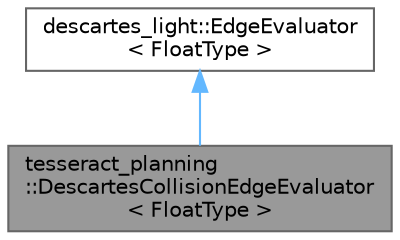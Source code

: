 digraph "tesseract_planning::DescartesCollisionEdgeEvaluator&lt; FloatType &gt;"
{
 // LATEX_PDF_SIZE
  bgcolor="transparent";
  edge [fontname=Helvetica,fontsize=10,labelfontname=Helvetica,labelfontsize=10];
  node [fontname=Helvetica,fontsize=10,shape=box,height=0.2,width=0.4];
  Node1 [label="tesseract_planning\l::DescartesCollisionEdgeEvaluator\l\< FloatType \>",height=0.2,width=0.4,color="gray40", fillcolor="grey60", style="filled", fontcolor="black",tooltip=" "];
  Node2 -> Node1 [dir="back",color="steelblue1",style="solid"];
  Node2 [label="descartes_light::EdgeEvaluator\l\< FloatType \>",height=0.2,width=0.4,color="gray40", fillcolor="white", style="filled",tooltip=" "];
}
